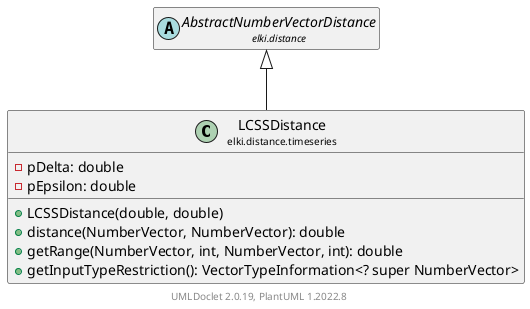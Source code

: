@startuml
    remove .*\.(Instance|Par|Parameterizer|Factory)$
    set namespaceSeparator none
    hide empty fields
    hide empty methods

    class "<size:14>LCSSDistance\n<size:10>elki.distance.timeseries" as elki.distance.timeseries.LCSSDistance [[LCSSDistance.html]] {
        -pDelta: double
        -pEpsilon: double
        +LCSSDistance(double, double)
        +distance(NumberVector, NumberVector): double
        +getRange(NumberVector, int, NumberVector, int): double
        +getInputTypeRestriction(): VectorTypeInformation<? super NumberVector>
    }

    abstract class "<size:14>AbstractNumberVectorDistance\n<size:10>elki.distance" as elki.distance.AbstractNumberVectorDistance [[../AbstractNumberVectorDistance.html]]
    class "<size:14>LCSSDistance.Par\n<size:10>elki.distance.timeseries" as elki.distance.timeseries.LCSSDistance.Par [[LCSSDistance.Par.html]]

    elki.distance.AbstractNumberVectorDistance <|-- elki.distance.timeseries.LCSSDistance
    elki.distance.timeseries.LCSSDistance +-- elki.distance.timeseries.LCSSDistance.Par

    center footer UMLDoclet 2.0.19, PlantUML 1.2022.8
@enduml
